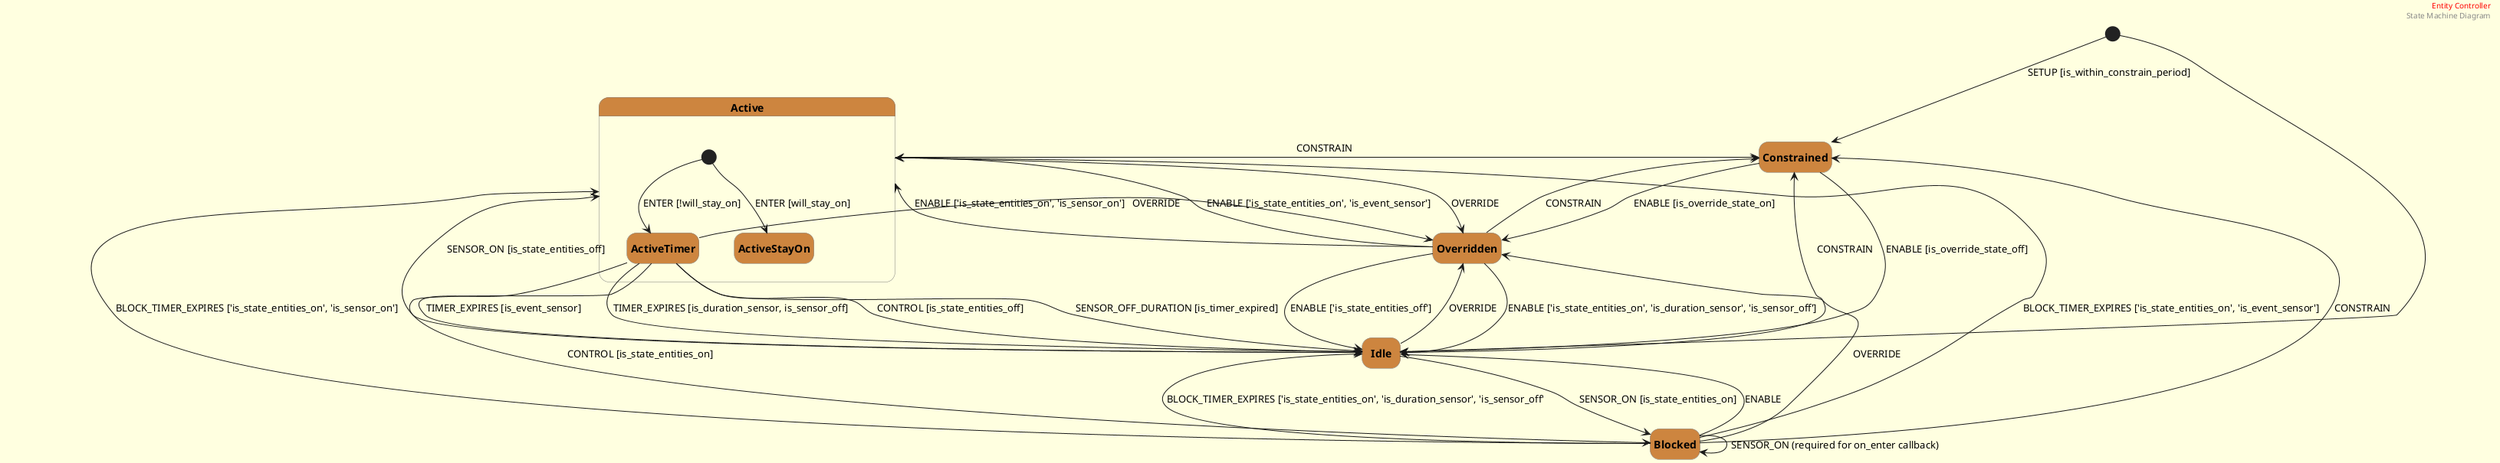 @startuml

header
<font color=red>Entity Controller</font>
State Machine Diagram
endheader

skinparam backgroundColor LightYellow
skinparam state {
  StartColor MediumBlue
  EndColor Red
  BackgroundColor Peru
  BackgroundColor<<Warning>> Olive
  BorderColor Gray
  ' FontName Arial Black
  FontStyle Bold
}

hide empty description


[*] --> Idle
[*] --> Constrained : SETUP [is_within_constrain_period]
' ['idle', 'overridden', 'constrained', 'blocked', {'name': 'active', 'children': ['timer', 'stay_on'],

' machine.add_transition(trigger='constrain', source='*', dest='constrained')
Idle --> Constrained : CONSTRAIN
Blocked --> Constrained : CONSTRAIN
state Active {
  [*] --> ActiveTimer : ENTER [!will_stay_on]
  [*] --> ActiveStayOn : ENTER [will_stay_on]
}
Active --> Overridden : OVERRIDE
Active -left-> Constrained : CONSTRAIN
Overridden -left-> Constrained : CONSTRAIN
' machine.add_transition(trigger='override',
'                        source=['idle', 'active_timer', 'blocked'],
'                        dest='overridden')
Idle --> Overridden : OVERRIDE
Blocked --> Overridden : OVERRIDE
ActiveTimer --> Overridden : OVERRIDE
' # Idle
' machine.add_transition(trigger='sensor_on', source='idle', dest='active',
'                        conditions=['is_state_entities_off'])
Idle --> Active : SENSOR_ON [is_state_entities_off]

' machine.add_transition(trigger='sensor_on', source='idle', dest='blocked',
'                        conditions=['is_state_entities_on'])
Idle -right-> Blocked : SENSOR_ON [is_state_entities_on]

' # Blocked
' machine.add_transition(trigger='enable', source='blocked', dest='idle')
Blocked --> Idle : ENABLE
' machine.add_transition(trigger='sensor_on', source='blocked',
'                        dest='blocked')  # re-entering self-transition (on_enter callback executed.)
Blocked --> Blocked : SENSOR_ON (required for on_enter callback)
' # Overridden
' machine.add_transition(trigger='enable', source='overridden', dest='idle',
'            conditions=['is_state_entities_on', 'is_duration_sensor', 'is_sensor_off'])
Overridden --> Idle : ENABLE ['is_state_entities_on', 'is_duration_sensor', 'is_sensor_off']
' machine.add_transition(trigger='enable', source='overridden', dest='idle',
'            conditions=['is_state_entities_off'])
Overridden --> Idle : ENABLE ['is_state_entities_off']
' machine.add_transition(trigger='enable', source='overridden', dest='active',
'            conditions=['is_state_entities_on', 'is_event_sensor'])
Overridden --> Active : ENABLE ['is_state_entities_on', 'is_event_sensor']
' machine.add_transition(trigger='enable', source='overridden', dest='active',
'            conditions=['is_state_entities_on', 'is_sensor_on'])
Overridden -right-> Active : ENABLE ['is_state_entities_on', 'is_sensor_on']

' # machine.add_transition(trigger='sensor_off',           source=['overridden'],          dest=None)
' Overridden --> None : SENSOR_OFF
' machine.add_transition(trigger='enter', source='active',
'                        dest='active_timer', unless='will_stay_on')

' machine.add_transition(trigger='enter', source='active',
'                        dest='active_stay_on', conditions='will_stay_on')

' # Active Timer
' machine.add_transition(trigger='sensor_on', source='active_timer',
'                        dest=None, after='_reset_timer')

' # machine.add_transition(trigger='sensor_off',           source='active_timer',      dest=None,              conditions=['is_event_sensor'])
' machine.add_transition(trigger='sensor_off_duration',
'                        source='active_timer', dest='idle',
'                        conditions=['is_timer_expired'])
ActiveTimer --> Idle : SENSOR_OFF_DURATION [is_timer_expired]

' # The following two transitions must be kept seperate because they have 
' # special conditional logic that cannot be combined.
' machine.add_transition(trigger='timer_expires', source='active_timer',
'                        dest='idle', conditions=['is_event_sensor'])
ActiveTimer --> Idle : TIMER_EXPIRES [is_event_sensor]
' machine.add_transition(trigger='timer_expires', source='active_timer',
'                        dest='idle',
'                        conditions=['is_duration_sensor', 'is_sensor_off'])
ActiveTimer --> Idle : TIMER_EXPIRES [is_duration_sensor, is_sensor_off]
' machine.add_transition(trigger='block_timer_expires', source='blocked', dest='active',
'            conditions=['is_state_entities_on', 'is_event_sensor'])
Blocked --> Active : BLOCK_TIMER_EXPIRES ['is_state_entities_on', 'is_event_sensor']
' machine.add_transition(trigger='block_timer_expires', source='blocked', dest='active',
'            conditions=['is_state_entities_on', 'is_sensor_on'])
Blocked --> Active : BLOCK_TIMER_EXPIRES ['is_state_entities_on', 'is_sensor_on']
' machine.add_transition(trigger='block_timer_expires', source='blocked', dest='idle',
'            conditions=['is_state_entities_on', 'is_duration_sensor', 'is_sensor_off'])
Blocked --> Idle : BLOCK_TIMER_EXPIRES ['is_state_entities_on', 'is_duration_sensor', 'is_sensor_off'

' machine.add_transition(trigger='control', source='active_timer',
'                        dest='idle', conditions=['is_state_entities_off'])
ActiveTimer --> Idle : CONTROL [is_state_entities_off]
ActiveTimer --> Blocked : CONTROL [is_state_entities_on]
' # machine.add_transition(trigger='sensor_off',           source='active_stay_on',    dest=None)
' machine.add_transition(trigger='timer_expires', source='active_stay_on',
'                        dest=None)

' # Constrained
' machine.add_transition(trigger='enable', source='constrained', dest='idle', conditions=['is_override_state_off'])
Constrained --> Idle : ENABLE [is_override_state_off]
' machine.add_transition(trigger='enable', source='constrained', dest='overridden', conditions=['is_override_state_on'])
Constrained --> Overridden : ENABLE [is_override_state_on]


@enduml
